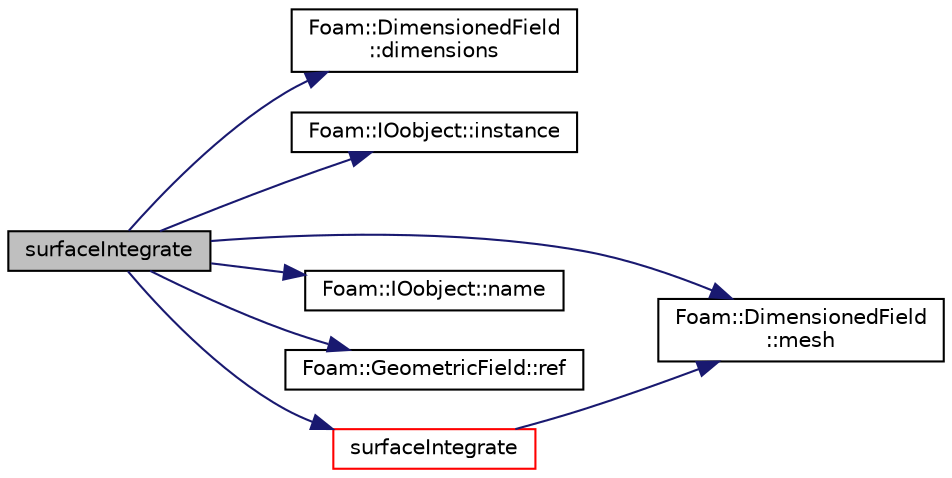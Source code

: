 digraph "surfaceIntegrate"
{
  bgcolor="transparent";
  edge [fontname="Helvetica",fontsize="10",labelfontname="Helvetica",labelfontsize="10"];
  node [fontname="Helvetica",fontsize="10",shape=record];
  rankdir="LR";
  Node27579 [label="surfaceIntegrate",height=0.2,width=0.4,color="black", fillcolor="grey75", style="filled", fontcolor="black"];
  Node27579 -> Node27580 [color="midnightblue",fontsize="10",style="solid",fontname="Helvetica"];
  Node27580 [label="Foam::DimensionedField\l::dimensions",height=0.2,width=0.4,color="black",URL="$a27497.html#a512673c2674ca2d38885f1bb5f6994fb",tooltip="Return dimensions. "];
  Node27579 -> Node27581 [color="midnightblue",fontsize="10",style="solid",fontname="Helvetica"];
  Node27581 [label="Foam::IOobject::instance",height=0.2,width=0.4,color="black",URL="$a27249.html#acac6de003b420b848571b5064e50ed89"];
  Node27579 -> Node27582 [color="midnightblue",fontsize="10",style="solid",fontname="Helvetica"];
  Node27582 [label="Foam::DimensionedField\l::mesh",height=0.2,width=0.4,color="black",URL="$a27497.html#a8f1110830348a1448a14ab5e3cf47e3b",tooltip="Return mesh. "];
  Node27579 -> Node27583 [color="midnightblue",fontsize="10",style="solid",fontname="Helvetica"];
  Node27583 [label="Foam::IOobject::name",height=0.2,width=0.4,color="black",URL="$a27249.html#acc80e00a8ac919288fb55bd14cc88bf6",tooltip="Return name. "];
  Node27579 -> Node27584 [color="midnightblue",fontsize="10",style="solid",fontname="Helvetica"];
  Node27584 [label="Foam::GeometricField::ref",height=0.2,width=0.4,color="black",URL="$a23249.html#a08b047935717956ddaa7d514f9b65d4e",tooltip="Return a reference to the dimensioned internal field. "];
  Node27579 -> Node27585 [color="midnightblue",fontsize="10",style="solid",fontname="Helvetica"];
  Node27585 [label="surfaceIntegrate",height=0.2,width=0.4,color="red",URL="$a21861.html#aba5bf4c91953aa61f90bc35f6d487fd6"];
  Node27585 -> Node27582 [color="midnightblue",fontsize="10",style="solid",fontname="Helvetica"];
}
